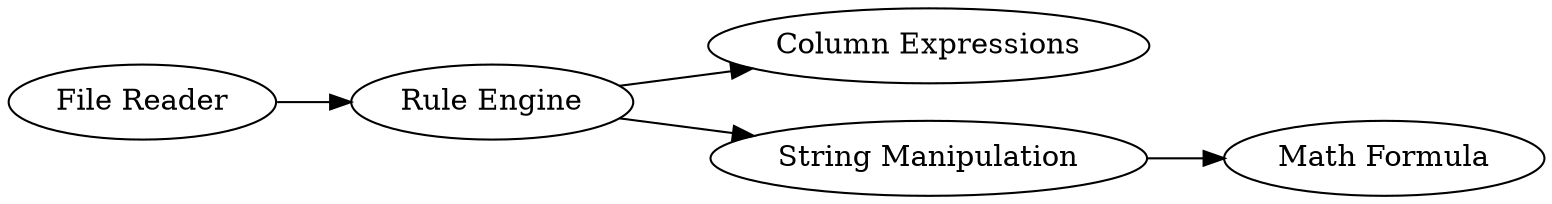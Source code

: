 digraph {
	26 -> 29
	27 -> 28
	26 -> 27
	25 -> 26
	27 [label="String Manipulation"]
	29 [label="Column Expressions"]
	28 [label="Math Formula"]
	26 [label="Rule Engine"]
	25 [label="File Reader"]
	rankdir=LR
}
